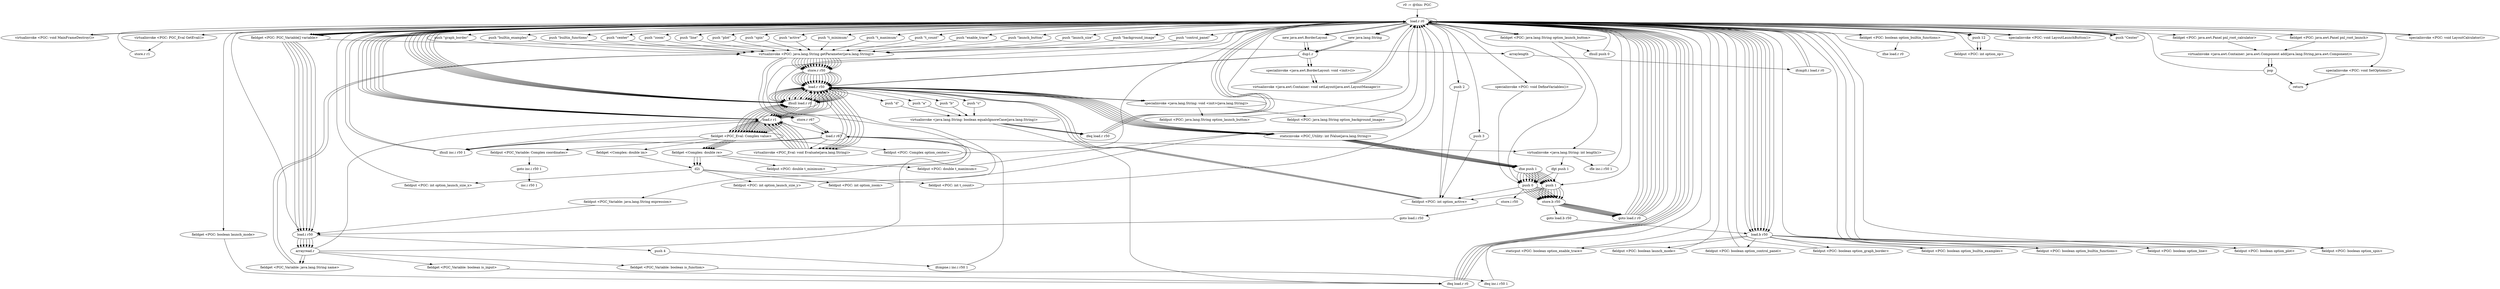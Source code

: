 digraph "" {
    "r0 := @this: PGC"
    "load.r r0"
    "r0 := @this: PGC"->"load.r r0";
    "virtualinvoke <PGC: void MainFrameDestroy()>"
    "load.r r0"->"virtualinvoke <PGC: void MainFrameDestroy()>";
    "virtualinvoke <PGC: void MainFrameDestroy()>"->"load.r r0";
    "virtualinvoke <PGC: PGC_Eval GetEval()>"
    "load.r r0"->"virtualinvoke <PGC: PGC_Eval GetEval()>";
    "store.r r1"
    "virtualinvoke <PGC: PGC_Eval GetEval()>"->"store.r r1";
    "store.r r1"->"load.r r0";
    "push \"enable_trace\""
    "load.r r0"->"push \"enable_trace\"";
    "virtualinvoke <PGC: java.lang.String getParameter(java.lang.String)>"
    "push \"enable_trace\""->"virtualinvoke <PGC: java.lang.String getParameter(java.lang.String)>";
    "store.r r50"
    "virtualinvoke <PGC: java.lang.String getParameter(java.lang.String)>"->"store.r r50";
    "load.r r50"
    "store.r r50"->"load.r r50";
    "ifnull load.r r0"
    "load.r r50"->"ifnull load.r r0";
    "ifnull load.r r0"->"load.r r50";
    "staticinvoke <PGC_Utility: int IValue(java.lang.String)>"
    "load.r r50"->"staticinvoke <PGC_Utility: int IValue(java.lang.String)>";
    "ifne push 1"
    "staticinvoke <PGC_Utility: int IValue(java.lang.String)>"->"ifne push 1";
    "push 0"
    "ifne push 1"->"push 0";
    "store.b r50"
    "push 0"->"store.b r50";
    "goto load.b r50"
    "store.b r50"->"goto load.b r50";
    "load.b r50"
    "goto load.b r50"->"load.b r50";
    "staticput <PGC: boolean option_enable_trace>"
    "load.b r50"->"staticput <PGC: boolean option_enable_trace>";
    "staticput <PGC: boolean option_enable_trace>"->"load.r r0";
    "push \"launch_button\""
    "load.r r0"->"push \"launch_button\"";
    "push \"launch_button\""->"virtualinvoke <PGC: java.lang.String getParameter(java.lang.String)>";
    "virtualinvoke <PGC: java.lang.String getParameter(java.lang.String)>"->"store.r r50";
    "store.r r50"->"load.r r50";
    "load.r r50"->"ifnull load.r r0";
    "ifnull load.r r0"->"load.r r0";
    "new java.lang.String"
    "load.r r0"->"new java.lang.String";
    "dup1.r"
    "new java.lang.String"->"dup1.r";
    "dup1.r"->"load.r r50";
    "specialinvoke <java.lang.String: void <init>(java.lang.String)>"
    "load.r r50"->"specialinvoke <java.lang.String: void <init>(java.lang.String)>";
    "fieldput <PGC: java.lang.String option_launch_button>"
    "specialinvoke <java.lang.String: void <init>(java.lang.String)>"->"fieldput <PGC: java.lang.String option_launch_button>";
    "fieldput <PGC: java.lang.String option_launch_button>"->"load.r r0";
    "fieldget <PGC: java.lang.String option_launch_button>"
    "load.r r0"->"fieldget <PGC: java.lang.String option_launch_button>";
    "ifnull push 0"
    "fieldget <PGC: java.lang.String option_launch_button>"->"ifnull push 0";
    "ifnull push 0"->"load.r r0";
    "load.r r0"->"fieldget <PGC: java.lang.String option_launch_button>";
    "virtualinvoke <java.lang.String: int length()>"
    "fieldget <PGC: java.lang.String option_launch_button>"->"virtualinvoke <java.lang.String: int length()>";
    "ifgt push 1"
    "virtualinvoke <java.lang.String: int length()>"->"ifgt push 1";
    "ifgt push 1"->"push 0";
    "push 0"->"store.b r50";
    "goto load.r r0"
    "store.b r50"->"goto load.r r0";
    "goto load.r r0"->"load.r r0";
    "load.r r0"->"load.b r50";
    "fieldput <PGC: boolean launch_mode>"
    "load.b r50"->"fieldput <PGC: boolean launch_mode>";
    "fieldput <PGC: boolean launch_mode>"->"load.r r0";
    "push \"launch_size\""
    "load.r r0"->"push \"launch_size\"";
    "push \"launch_size\""->"virtualinvoke <PGC: java.lang.String getParameter(java.lang.String)>";
    "virtualinvoke <PGC: java.lang.String getParameter(java.lang.String)>"->"store.r r50";
    "store.r r50"->"load.r r50";
    "load.r r50"->"ifnull load.r r0";
    "load.r r1"
    "ifnull load.r r0"->"load.r r1";
    "load.r r1"->"load.r r50";
    "virtualinvoke <PGC_Eval: void Evaluate(java.lang.String)>"
    "load.r r50"->"virtualinvoke <PGC_Eval: void Evaluate(java.lang.String)>";
    "virtualinvoke <PGC_Eval: void Evaluate(java.lang.String)>"->"load.r r1";
    "fieldget <PGC_Eval: Complex value>"
    "load.r r1"->"fieldget <PGC_Eval: Complex value>";
    "fieldget <PGC_Eval: Complex value>"->"ifnull load.r r0";
    "ifnull load.r r0"->"load.r r0";
    "load.r r0"->"load.r r1";
    "load.r r1"->"fieldget <PGC_Eval: Complex value>";
    "fieldget <Complex: double re>"
    "fieldget <PGC_Eval: Complex value>"->"fieldget <Complex: double re>";
    "d2i"
    "fieldget <Complex: double re>"->"d2i";
    "fieldput <PGC: int option_launch_size_x>"
    "d2i"->"fieldput <PGC: int option_launch_size_x>";
    "fieldput <PGC: int option_launch_size_x>"->"load.r r0";
    "load.r r0"->"load.r r1";
    "load.r r1"->"fieldget <PGC_Eval: Complex value>";
    "fieldget <Complex: double im>"
    "fieldget <PGC_Eval: Complex value>"->"fieldget <Complex: double im>";
    "fieldget <Complex: double im>"->"d2i";
    "fieldput <PGC: int option_launch_size_y>"
    "d2i"->"fieldput <PGC: int option_launch_size_y>";
    "fieldput <PGC: int option_launch_size_y>"->"load.r r0";
    "push \"background_image\""
    "load.r r0"->"push \"background_image\"";
    "push \"background_image\""->"virtualinvoke <PGC: java.lang.String getParameter(java.lang.String)>";
    "virtualinvoke <PGC: java.lang.String getParameter(java.lang.String)>"->"store.r r50";
    "store.r r50"->"load.r r50";
    "load.r r50"->"ifnull load.r r0";
    "ifnull load.r r0"->"load.r r0";
    "load.r r0"->"new java.lang.String";
    "new java.lang.String"->"dup1.r";
    "dup1.r"->"load.r r50";
    "load.r r50"->"specialinvoke <java.lang.String: void <init>(java.lang.String)>";
    "fieldput <PGC: java.lang.String option_background_image>"
    "specialinvoke <java.lang.String: void <init>(java.lang.String)>"->"fieldput <PGC: java.lang.String option_background_image>";
    "fieldput <PGC: java.lang.String option_background_image>"->"load.r r0";
    "push \"control_panel\""
    "load.r r0"->"push \"control_panel\"";
    "push \"control_panel\""->"virtualinvoke <PGC: java.lang.String getParameter(java.lang.String)>";
    "virtualinvoke <PGC: java.lang.String getParameter(java.lang.String)>"->"store.r r50";
    "store.r r50"->"load.r r50";
    "load.r r50"->"ifnull load.r r0";
    "ifnull load.r r0"->"load.r r50";
    "load.r r50"->"staticinvoke <PGC_Utility: int IValue(java.lang.String)>";
    "staticinvoke <PGC_Utility: int IValue(java.lang.String)>"->"ifne push 1";
    "ifne push 1"->"push 0";
    "push 0"->"store.b r50";
    "store.b r50"->"goto load.r r0";
    "goto load.r r0"->"load.r r0";
    "load.r r0"->"load.b r50";
    "fieldput <PGC: boolean option_control_panel>"
    "load.b r50"->"fieldput <PGC: boolean option_control_panel>";
    "fieldput <PGC: boolean option_control_panel>"->"load.r r0";
    "push \"graph_border\""
    "load.r r0"->"push \"graph_border\"";
    "push \"graph_border\""->"virtualinvoke <PGC: java.lang.String getParameter(java.lang.String)>";
    "virtualinvoke <PGC: java.lang.String getParameter(java.lang.String)>"->"store.r r50";
    "store.r r50"->"load.r r50";
    "load.r r50"->"ifnull load.r r0";
    "ifnull load.r r0"->"load.r r50";
    "load.r r50"->"staticinvoke <PGC_Utility: int IValue(java.lang.String)>";
    "staticinvoke <PGC_Utility: int IValue(java.lang.String)>"->"ifne push 1";
    "ifne push 1"->"push 0";
    "push 0"->"store.b r50";
    "store.b r50"->"goto load.r r0";
    "goto load.r r0"->"load.r r0";
    "load.r r0"->"load.b r50";
    "fieldput <PGC: boolean option_graph_border>"
    "load.b r50"->"fieldput <PGC: boolean option_graph_border>";
    "fieldput <PGC: boolean option_graph_border>"->"load.r r0";
    "push \"builtin_examples\""
    "load.r r0"->"push \"builtin_examples\"";
    "push \"builtin_examples\""->"virtualinvoke <PGC: java.lang.String getParameter(java.lang.String)>";
    "virtualinvoke <PGC: java.lang.String getParameter(java.lang.String)>"->"store.r r50";
    "store.r r50"->"load.r r50";
    "load.r r50"->"ifnull load.r r0";
    "ifnull load.r r0"->"load.r r50";
    "load.r r50"->"staticinvoke <PGC_Utility: int IValue(java.lang.String)>";
    "staticinvoke <PGC_Utility: int IValue(java.lang.String)>"->"ifne push 1";
    "ifne push 1"->"push 0";
    "push 0"->"store.b r50";
    "store.b r50"->"goto load.r r0";
    "goto load.r r0"->"load.r r0";
    "load.r r0"->"load.b r50";
    "fieldput <PGC: boolean option_builtin_examples>"
    "load.b r50"->"fieldput <PGC: boolean option_builtin_examples>";
    "fieldput <PGC: boolean option_builtin_examples>"->"load.r r0";
    "push \"builtin_functions\""
    "load.r r0"->"push \"builtin_functions\"";
    "push \"builtin_functions\""->"virtualinvoke <PGC: java.lang.String getParameter(java.lang.String)>";
    "virtualinvoke <PGC: java.lang.String getParameter(java.lang.String)>"->"store.r r50";
    "store.r r50"->"load.r r50";
    "load.r r50"->"ifnull load.r r0";
    "ifnull load.r r0"->"load.r r50";
    "load.r r50"->"staticinvoke <PGC_Utility: int IValue(java.lang.String)>";
    "staticinvoke <PGC_Utility: int IValue(java.lang.String)>"->"ifne push 1";
    "ifne push 1"->"push 0";
    "push 0"->"store.b r50";
    "store.b r50"->"goto load.r r0";
    "goto load.r r0"->"load.r r0";
    "load.r r0"->"load.b r50";
    "fieldput <PGC: boolean option_builtin_functions>"
    "load.b r50"->"fieldput <PGC: boolean option_builtin_functions>";
    "fieldput <PGC: boolean option_builtin_functions>"->"load.r r0";
    "fieldget <PGC: boolean option_builtin_functions>"
    "load.r r0"->"fieldget <PGC: boolean option_builtin_functions>";
    "ifne load.r r0"
    "fieldget <PGC: boolean option_builtin_functions>"->"ifne load.r r0";
    "ifne load.r r0"->"load.r r0";
    "push 12"
    "load.r r0"->"push 12";
    "fieldput <PGC: int option_op>"
    "push 12"->"fieldput <PGC: int option_op>";
    "fieldput <PGC: int option_op>"->"load.r r0";
    "push \"center\""
    "load.r r0"->"push \"center\"";
    "push \"center\""->"virtualinvoke <PGC: java.lang.String getParameter(java.lang.String)>";
    "virtualinvoke <PGC: java.lang.String getParameter(java.lang.String)>"->"store.r r50";
    "store.r r50"->"load.r r50";
    "load.r r50"->"ifnull load.r r0";
    "ifnull load.r r0"->"load.r r1";
    "load.r r1"->"load.r r50";
    "load.r r50"->"virtualinvoke <PGC_Eval: void Evaluate(java.lang.String)>";
    "virtualinvoke <PGC_Eval: void Evaluate(java.lang.String)>"->"load.r r1";
    "load.r r1"->"fieldget <PGC_Eval: Complex value>";
    "fieldget <PGC_Eval: Complex value>"->"ifnull load.r r0";
    "ifnull load.r r0"->"load.r r0";
    "load.r r0"->"load.r r1";
    "load.r r1"->"fieldget <PGC_Eval: Complex value>";
    "fieldput <PGC: Complex option_center>"
    "fieldget <PGC_Eval: Complex value>"->"fieldput <PGC: Complex option_center>";
    "fieldput <PGC: Complex option_center>"->"load.r r0";
    "push \"zoom\""
    "load.r r0"->"push \"zoom\"";
    "push \"zoom\""->"virtualinvoke <PGC: java.lang.String getParameter(java.lang.String)>";
    "virtualinvoke <PGC: java.lang.String getParameter(java.lang.String)>"->"store.r r50";
    "store.r r50"->"load.r r50";
    "load.r r50"->"ifnull load.r r0";
    "ifnull load.r r0"->"load.r r1";
    "load.r r1"->"load.r r50";
    "load.r r50"->"virtualinvoke <PGC_Eval: void Evaluate(java.lang.String)>";
    "virtualinvoke <PGC_Eval: void Evaluate(java.lang.String)>"->"load.r r1";
    "load.r r1"->"fieldget <PGC_Eval: Complex value>";
    "fieldget <PGC_Eval: Complex value>"->"ifnull load.r r0";
    "ifnull load.r r0"->"load.r r0";
    "load.r r0"->"load.r r1";
    "load.r r1"->"fieldget <PGC_Eval: Complex value>";
    "fieldget <PGC_Eval: Complex value>"->"fieldget <Complex: double re>";
    "fieldget <Complex: double re>"->"d2i";
    "fieldput <PGC: int option_zoom>"
    "d2i"->"fieldput <PGC: int option_zoom>";
    "fieldput <PGC: int option_zoom>"->"load.r r0";
    "push \"line\""
    "load.r r0"->"push \"line\"";
    "push \"line\""->"virtualinvoke <PGC: java.lang.String getParameter(java.lang.String)>";
    "virtualinvoke <PGC: java.lang.String getParameter(java.lang.String)>"->"store.r r50";
    "store.r r50"->"load.r r50";
    "load.r r50"->"ifnull load.r r0";
    "ifnull load.r r0"->"load.r r50";
    "load.r r50"->"staticinvoke <PGC_Utility: int IValue(java.lang.String)>";
    "staticinvoke <PGC_Utility: int IValue(java.lang.String)>"->"ifne push 1";
    "ifne push 1"->"push 0";
    "push 0"->"store.b r50";
    "store.b r50"->"goto load.r r0";
    "goto load.r r0"->"load.r r0";
    "load.r r0"->"load.b r50";
    "fieldput <PGC: boolean option_line>"
    "load.b r50"->"fieldput <PGC: boolean option_line>";
    "fieldput <PGC: boolean option_line>"->"load.r r0";
    "push \"plot\""
    "load.r r0"->"push \"plot\"";
    "push \"plot\""->"virtualinvoke <PGC: java.lang.String getParameter(java.lang.String)>";
    "virtualinvoke <PGC: java.lang.String getParameter(java.lang.String)>"->"store.r r50";
    "store.r r50"->"load.r r50";
    "load.r r50"->"ifnull load.r r0";
    "ifnull load.r r0"->"load.r r50";
    "load.r r50"->"staticinvoke <PGC_Utility: int IValue(java.lang.String)>";
    "staticinvoke <PGC_Utility: int IValue(java.lang.String)>"->"ifne push 1";
    "ifne push 1"->"push 0";
    "push 0"->"store.b r50";
    "store.b r50"->"goto load.r r0";
    "goto load.r r0"->"load.r r0";
    "load.r r0"->"load.b r50";
    "fieldput <PGC: boolean option_plot>"
    "load.b r50"->"fieldput <PGC: boolean option_plot>";
    "fieldput <PGC: boolean option_plot>"->"load.r r0";
    "push \"spin\""
    "load.r r0"->"push \"spin\"";
    "push \"spin\""->"virtualinvoke <PGC: java.lang.String getParameter(java.lang.String)>";
    "virtualinvoke <PGC: java.lang.String getParameter(java.lang.String)>"->"store.r r50";
    "store.r r50"->"load.r r50";
    "load.r r50"->"ifnull load.r r0";
    "ifnull load.r r0"->"load.r r50";
    "load.r r50"->"staticinvoke <PGC_Utility: int IValue(java.lang.String)>";
    "staticinvoke <PGC_Utility: int IValue(java.lang.String)>"->"ifne push 1";
    "ifne push 1"->"push 0";
    "push 0"->"store.b r50";
    "store.b r50"->"goto load.r r0";
    "goto load.r r0"->"load.r r0";
    "load.r r0"->"load.b r50";
    "fieldput <PGC: boolean option_spin>"
    "load.b r50"->"fieldput <PGC: boolean option_spin>";
    "fieldput <PGC: boolean option_spin>"->"load.r r0";
    "push \"active\""
    "load.r r0"->"push \"active\"";
    "push \"active\""->"virtualinvoke <PGC: java.lang.String getParameter(java.lang.String)>";
    "virtualinvoke <PGC: java.lang.String getParameter(java.lang.String)>"->"store.r r50";
    "store.r r50"->"load.r r50";
    "load.r r50"->"ifnull load.r r0";
    "ifnull load.r r0"->"load.r r50";
    "push \"a\""
    "load.r r50"->"push \"a\"";
    "virtualinvoke <java.lang.String: boolean equalsIgnoreCase(java.lang.String)>"
    "push \"a\""->"virtualinvoke <java.lang.String: boolean equalsIgnoreCase(java.lang.String)>";
    "ifeq load.r r50"
    "virtualinvoke <java.lang.String: boolean equalsIgnoreCase(java.lang.String)>"->"ifeq load.r r50";
    "ifeq load.r r50"->"load.r r0";
    "load.r r0"->"push 0";
    "fieldput <PGC: int option_active>"
    "push 0"->"fieldput <PGC: int option_active>";
    "fieldput <PGC: int option_active>"->"load.r r50";
    "push \"b\""
    "load.r r50"->"push \"b\"";
    "push \"b\""->"virtualinvoke <java.lang.String: boolean equalsIgnoreCase(java.lang.String)>";
    "virtualinvoke <java.lang.String: boolean equalsIgnoreCase(java.lang.String)>"->"ifeq load.r r50";
    "ifeq load.r r50"->"load.r r0";
    "push 1"
    "load.r r0"->"push 1";
    "push 1"->"fieldput <PGC: int option_active>";
    "fieldput <PGC: int option_active>"->"load.r r50";
    "push \"c\""
    "load.r r50"->"push \"c\"";
    "push \"c\""->"virtualinvoke <java.lang.String: boolean equalsIgnoreCase(java.lang.String)>";
    "virtualinvoke <java.lang.String: boolean equalsIgnoreCase(java.lang.String)>"->"ifeq load.r r50";
    "ifeq load.r r50"->"load.r r0";
    "push 2"
    "load.r r0"->"push 2";
    "push 2"->"fieldput <PGC: int option_active>";
    "fieldput <PGC: int option_active>"->"load.r r50";
    "push \"d\""
    "load.r r50"->"push \"d\"";
    "push \"d\""->"virtualinvoke <java.lang.String: boolean equalsIgnoreCase(java.lang.String)>";
    "ifeq load.r r0"
    "virtualinvoke <java.lang.String: boolean equalsIgnoreCase(java.lang.String)>"->"ifeq load.r r0";
    "ifeq load.r r0"->"load.r r0";
    "push 3"
    "load.r r0"->"push 3";
    "push 3"->"fieldput <PGC: int option_active>";
    "fieldput <PGC: int option_active>"->"load.r r0";
    "push \"t_minimum\""
    "load.r r0"->"push \"t_minimum\"";
    "push \"t_minimum\""->"virtualinvoke <PGC: java.lang.String getParameter(java.lang.String)>";
    "virtualinvoke <PGC: java.lang.String getParameter(java.lang.String)>"->"store.r r50";
    "store.r r50"->"load.r r50";
    "load.r r50"->"ifnull load.r r0";
    "ifnull load.r r0"->"load.r r1";
    "load.r r1"->"load.r r50";
    "load.r r50"->"virtualinvoke <PGC_Eval: void Evaluate(java.lang.String)>";
    "virtualinvoke <PGC_Eval: void Evaluate(java.lang.String)>"->"load.r r1";
    "load.r r1"->"fieldget <PGC_Eval: Complex value>";
    "fieldget <PGC_Eval: Complex value>"->"ifnull load.r r0";
    "ifnull load.r r0"->"load.r r0";
    "load.r r0"->"load.r r1";
    "load.r r1"->"fieldget <PGC_Eval: Complex value>";
    "fieldget <PGC_Eval: Complex value>"->"fieldget <Complex: double re>";
    "fieldput <PGC: double t_minimum>"
    "fieldget <Complex: double re>"->"fieldput <PGC: double t_minimum>";
    "fieldput <PGC: double t_minimum>"->"load.r r0";
    "push \"t_maximum\""
    "load.r r0"->"push \"t_maximum\"";
    "push \"t_maximum\""->"virtualinvoke <PGC: java.lang.String getParameter(java.lang.String)>";
    "virtualinvoke <PGC: java.lang.String getParameter(java.lang.String)>"->"store.r r50";
    "store.r r50"->"load.r r50";
    "load.r r50"->"ifnull load.r r0";
    "ifnull load.r r0"->"load.r r1";
    "load.r r1"->"load.r r50";
    "load.r r50"->"virtualinvoke <PGC_Eval: void Evaluate(java.lang.String)>";
    "virtualinvoke <PGC_Eval: void Evaluate(java.lang.String)>"->"load.r r1";
    "load.r r1"->"fieldget <PGC_Eval: Complex value>";
    "fieldget <PGC_Eval: Complex value>"->"ifnull load.r r0";
    "ifnull load.r r0"->"load.r r0";
    "load.r r0"->"load.r r1";
    "load.r r1"->"fieldget <PGC_Eval: Complex value>";
    "fieldget <PGC_Eval: Complex value>"->"fieldget <Complex: double re>";
    "fieldput <PGC: double t_maximum>"
    "fieldget <Complex: double re>"->"fieldput <PGC: double t_maximum>";
    "fieldput <PGC: double t_maximum>"->"load.r r0";
    "push \"t_count\""
    "load.r r0"->"push \"t_count\"";
    "push \"t_count\""->"virtualinvoke <PGC: java.lang.String getParameter(java.lang.String)>";
    "virtualinvoke <PGC: java.lang.String getParameter(java.lang.String)>"->"store.r r50";
    "store.r r50"->"load.r r50";
    "load.r r50"->"ifnull load.r r0";
    "ifnull load.r r0"->"load.r r1";
    "load.r r1"->"load.r r50";
    "load.r r50"->"virtualinvoke <PGC_Eval: void Evaluate(java.lang.String)>";
    "virtualinvoke <PGC_Eval: void Evaluate(java.lang.String)>"->"load.r r1";
    "load.r r1"->"fieldget <PGC_Eval: Complex value>";
    "fieldget <PGC_Eval: Complex value>"->"ifnull load.r r0";
    "ifnull load.r r0"->"load.r r0";
    "load.r r0"->"load.r r1";
    "load.r r1"->"fieldget <PGC_Eval: Complex value>";
    "fieldget <PGC_Eval: Complex value>"->"fieldget <Complex: double re>";
    "fieldget <Complex: double re>"->"d2i";
    "fieldput <PGC: int t_count>"
    "d2i"->"fieldput <PGC: int t_count>";
    "fieldput <PGC: int t_count>"->"load.r r0";
    "specialinvoke <PGC: void DefineVariables()>"
    "load.r r0"->"specialinvoke <PGC: void DefineVariables()>";
    "specialinvoke <PGC: void DefineVariables()>"->"push 0";
    "store.i r50"
    "push 0"->"store.i r50";
    "goto load.i r50"
    "store.i r50"->"goto load.i r50";
    "load.i r50"
    "goto load.i r50"->"load.i r50";
    "load.i r50"->"load.r r0";
    "fieldget <PGC: PGC_Variable[] variable>"
    "load.r r0"->"fieldget <PGC: PGC_Variable[] variable>";
    "arraylength"
    "fieldget <PGC: PGC_Variable[] variable>"->"arraylength";
    "ifcmplt.i load.r r0"
    "arraylength"->"ifcmplt.i load.r r0";
    "ifcmplt.i load.r r0"->"load.r r0";
    "fieldget <PGC: boolean launch_mode>"
    "load.r r0"->"fieldget <PGC: boolean launch_mode>";
    "fieldget <PGC: boolean launch_mode>"->"ifeq load.r r0";
    "ifeq load.r r0"->"load.r r0";
    "specialinvoke <PGC: void LayoutLaunchButton()>"
    "load.r r0"->"specialinvoke <PGC: void LayoutLaunchButton()>";
    "specialinvoke <PGC: void LayoutLaunchButton()>"->"load.r r0";
    "new java.awt.BorderLayout"
    "load.r r0"->"new java.awt.BorderLayout";
    "new java.awt.BorderLayout"->"dup1.r";
    "specialinvoke <java.awt.BorderLayout: void <init>()>"
    "dup1.r"->"specialinvoke <java.awt.BorderLayout: void <init>()>";
    "virtualinvoke <java.awt.Container: void setLayout(java.awt.LayoutManager)>"
    "specialinvoke <java.awt.BorderLayout: void <init>()>"->"virtualinvoke <java.awt.Container: void setLayout(java.awt.LayoutManager)>";
    "virtualinvoke <java.awt.Container: void setLayout(java.awt.LayoutManager)>"->"load.r r0";
    "push \"Center\""
    "load.r r0"->"push \"Center\"";
    "push \"Center\""->"load.r r0";
    "fieldget <PGC: java.awt.Panel pnl_root_launch>"
    "load.r r0"->"fieldget <PGC: java.awt.Panel pnl_root_launch>";
    "virtualinvoke <java.awt.Container: java.awt.Component add(java.lang.String,java.awt.Component)>"
    "fieldget <PGC: java.awt.Panel pnl_root_launch>"->"virtualinvoke <java.awt.Container: java.awt.Component add(java.lang.String,java.awt.Component)>";
    "pop"
    "virtualinvoke <java.awt.Container: java.awt.Component add(java.lang.String,java.awt.Component)>"->"pop";
    "return"
    "pop"->"return";
    "ifeq load.r r0"->"load.r r0";
    "specialinvoke <PGC: void LayoutCalculator()>"
    "load.r r0"->"specialinvoke <PGC: void LayoutCalculator()>";
    "specialinvoke <PGC: void LayoutCalculator()>"->"load.r r0";
    "load.r r0"->"new java.awt.BorderLayout";
    "new java.awt.BorderLayout"->"dup1.r";
    "dup1.r"->"specialinvoke <java.awt.BorderLayout: void <init>()>";
    "specialinvoke <java.awt.BorderLayout: void <init>()>"->"virtualinvoke <java.awt.Container: void setLayout(java.awt.LayoutManager)>";
    "virtualinvoke <java.awt.Container: void setLayout(java.awt.LayoutManager)>"->"load.r r0";
    "load.r r0"->"push \"Center\"";
    "push \"Center\""->"load.r r0";
    "fieldget <PGC: java.awt.Panel pnl_root_calculator>"
    "load.r r0"->"fieldget <PGC: java.awt.Panel pnl_root_calculator>";
    "fieldget <PGC: java.awt.Panel pnl_root_calculator>"->"virtualinvoke <java.awt.Container: java.awt.Component add(java.lang.String,java.awt.Component)>";
    "virtualinvoke <java.awt.Container: java.awt.Component add(java.lang.String,java.awt.Component)>"->"pop";
    "pop"->"load.r r0";
    "specialinvoke <PGC: void SetOptions()>"
    "load.r r0"->"specialinvoke <PGC: void SetOptions()>";
    "specialinvoke <PGC: void SetOptions()>"->"return";
    "ifcmplt.i load.r r0"->"load.r r0";
    "load.r r0"->"fieldget <PGC: PGC_Variable[] variable>";
    "fieldget <PGC: PGC_Variable[] variable>"->"load.i r50";
    "arrayread.r"
    "load.i r50"->"arrayread.r";
    "fieldget <PGC_Variable: boolean is_input>"
    "arrayread.r"->"fieldget <PGC_Variable: boolean is_input>";
    "fieldget <PGC_Variable: boolean is_input>"->"ifeq load.r r0";
    "ifeq load.r r0"->"load.r r0";
    "load.r r0"->"load.r r0";
    "load.r r0"->"fieldget <PGC: PGC_Variable[] variable>";
    "fieldget <PGC: PGC_Variable[] variable>"->"load.i r50";
    "load.i r50"->"arrayread.r";
    "fieldget <PGC_Variable: java.lang.String name>"
    "arrayread.r"->"fieldget <PGC_Variable: java.lang.String name>";
    "fieldget <PGC_Variable: java.lang.String name>"->"virtualinvoke <PGC: java.lang.String getParameter(java.lang.String)>";
    "store.r r67"
    "virtualinvoke <PGC: java.lang.String getParameter(java.lang.String)>"->"store.r r67";
    "load.r r67"
    "store.r r67"->"load.r r67";
    "ifnull inc.i r50 1"
    "load.r r67"->"ifnull inc.i r50 1";
    "ifnull inc.i r50 1"->"load.r r1";
    "load.r r1"->"load.r r67";
    "load.r r67"->"virtualinvoke <PGC_Eval: void Evaluate(java.lang.String)>";
    "virtualinvoke <PGC_Eval: void Evaluate(java.lang.String)>"->"load.r r1";
    "load.r r1"->"fieldget <PGC_Eval: Complex value>";
    "fieldget <PGC_Eval: Complex value>"->"ifnull inc.i r50 1";
    "ifnull inc.i r50 1"->"load.r r0";
    "load.r r0"->"fieldget <PGC: PGC_Variable[] variable>";
    "fieldget <PGC: PGC_Variable[] variable>"->"load.i r50";
    "load.i r50"->"arrayread.r";
    "arrayread.r"->"load.r r1";
    "load.r r1"->"fieldget <PGC_Eval: Complex value>";
    "fieldput <PGC_Variable: Complex coordinates>"
    "fieldget <PGC_Eval: Complex value>"->"fieldput <PGC_Variable: Complex coordinates>";
    "goto inc.i r50 1"
    "fieldput <PGC_Variable: Complex coordinates>"->"goto inc.i r50 1";
    "inc.i r50 1"
    "goto inc.i r50 1"->"inc.i r50 1";
    "ifeq load.r r0"->"load.r r0";
    "load.r r0"->"fieldget <PGC: PGC_Variable[] variable>";
    "fieldget <PGC: PGC_Variable[] variable>"->"load.i r50";
    "load.i r50"->"arrayread.r";
    "fieldget <PGC_Variable: boolean is_function>"
    "arrayread.r"->"fieldget <PGC_Variable: boolean is_function>";
    "ifeq inc.i r50 1"
    "fieldget <PGC_Variable: boolean is_function>"->"ifeq inc.i r50 1";
    "ifeq inc.i r50 1"->"load.r r0";
    "load.r r0"->"load.r r0";
    "load.r r0"->"fieldget <PGC: PGC_Variable[] variable>";
    "fieldget <PGC: PGC_Variable[] variable>"->"load.i r50";
    "load.i r50"->"arrayread.r";
    "arrayread.r"->"fieldget <PGC_Variable: java.lang.String name>";
    "fieldget <PGC_Variable: java.lang.String name>"->"virtualinvoke <PGC: java.lang.String getParameter(java.lang.String)>";
    "virtualinvoke <PGC: java.lang.String getParameter(java.lang.String)>"->"store.r r67";
    "store.r r67"->"load.r r67";
    "load.r r67"->"ifnull inc.i r50 1";
    "ifnull inc.i r50 1"->"load.r r0";
    "load.r r0"->"fieldget <PGC: PGC_Variable[] variable>";
    "fieldget <PGC: PGC_Variable[] variable>"->"load.i r50";
    "load.i r50"->"arrayread.r";
    "arrayread.r"->"load.r r67";
    "fieldput <PGC_Variable: java.lang.String expression>"
    "load.r r67"->"fieldput <PGC_Variable: java.lang.String expression>";
    "fieldput <PGC_Variable: java.lang.String expression>"->"load.i r50";
    "push 4"
    "load.i r50"->"push 4";
    "ifcmpne.i inc.i r50 1"
    "push 4"->"ifcmpne.i inc.i r50 1";
    "ifcmpne.i inc.i r50 1"->"load.r r67";
    "load.r r67"->"virtualinvoke <java.lang.String: int length()>";
    "ifle inc.i r50 1"
    "virtualinvoke <java.lang.String: int length()>"->"ifle inc.i r50 1";
    "ifle inc.i r50 1"->"load.r r0";
    "load.r r0"->"push 12";
    "push 12"->"fieldput <PGC: int option_op>";
    "ifne push 1"->"push 1";
    "push 1"->"store.b r50";
    "ifne push 1"->"push 1";
    "push 1"->"store.b r50";
    "ifne push 1"->"push 1";
    "push 1"->"store.b r50";
    "ifne push 1"->"push 1";
    "push 1"->"store.b r50";
    "ifne push 1"->"push 1";
    "push 1"->"store.b r50";
    "ifne push 1"->"push 1";
    "push 1"->"store.b r50";
    "ifne push 1"->"push 1";
    "push 1"->"store.b r50";
    "ifgt push 1"->"push 1";
    "push 1"->"store.b r50";
    "ifne push 1"->"push 1";
    "push 1"->"store.b r50";
}

